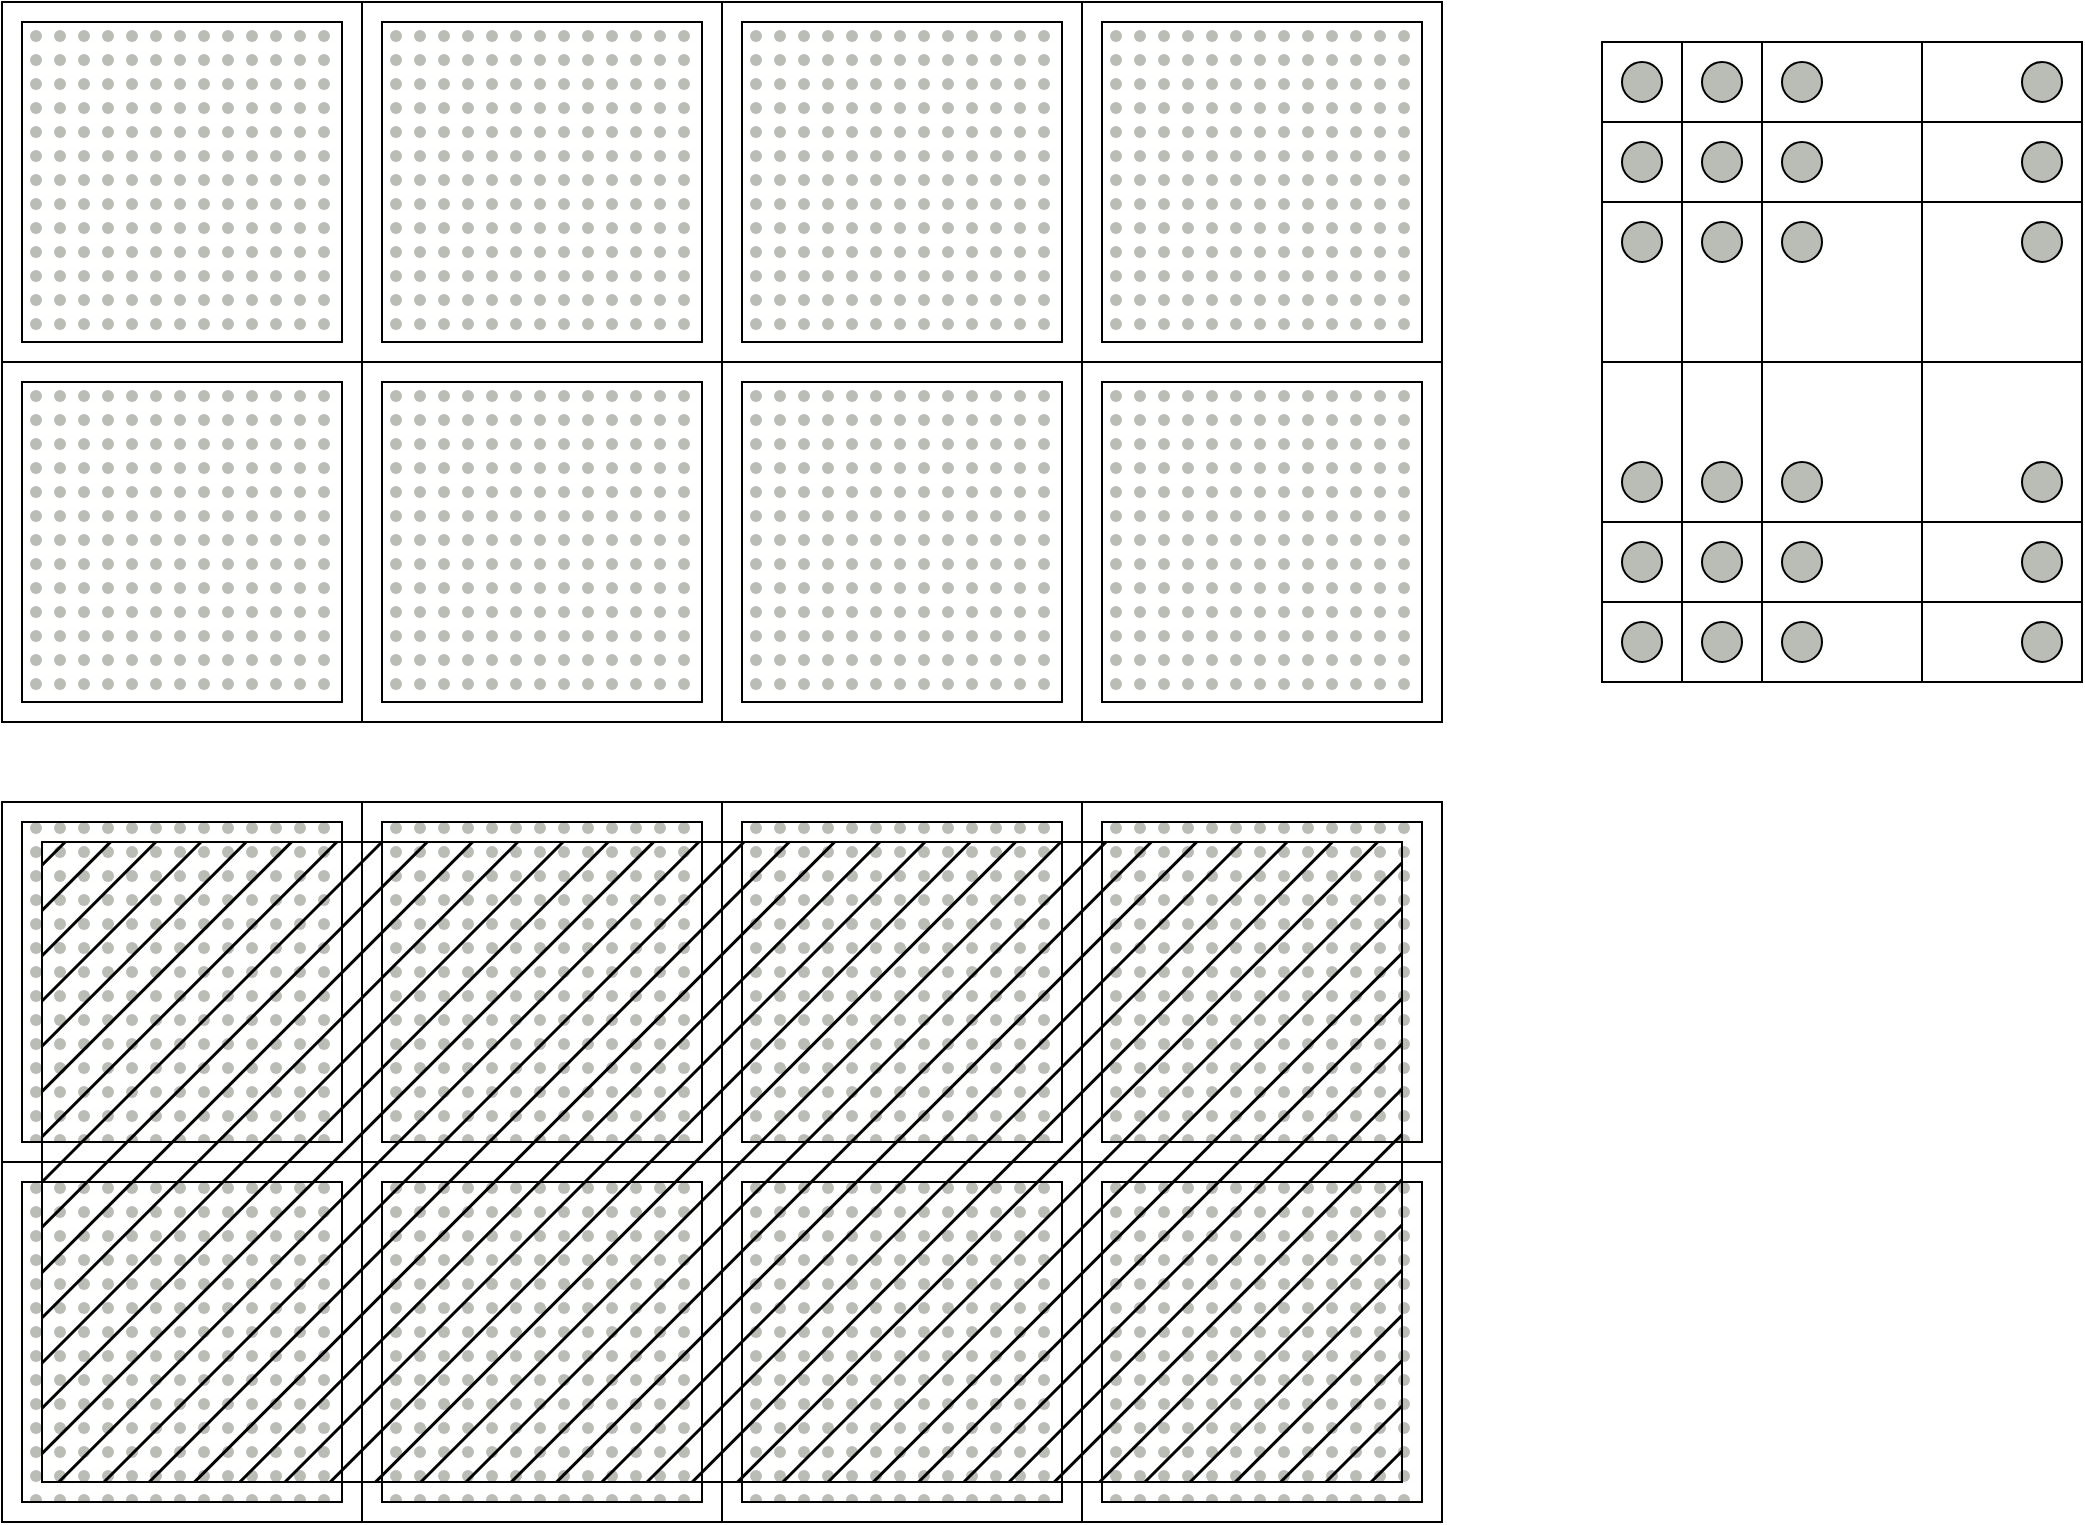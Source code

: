 <mxfile version="24.8.6">
  <diagram name="Page-1" id="0zgcI34DR16TmhRMdPE1">
    <mxGraphModel dx="642" dy="703" grid="1" gridSize="10" guides="1" tooltips="1" connect="1" arrows="1" fold="1" page="1" pageScale="1" pageWidth="1169" pageHeight="827" math="0" shadow="0">
      <root>
        <mxCell id="0" />
        <mxCell id="1" parent="0" />
        <mxCell id="1GYXw-SZhSwycH9JpS6I-1" value="" style="rounded=0;whiteSpace=wrap;html=1;" parent="1" vertex="1">
          <mxGeometry x="40" y="40" width="180" height="180" as="geometry" />
        </mxCell>
        <mxCell id="1GYXw-SZhSwycH9JpS6I-2" value="" style="rounded=0;whiteSpace=wrap;html=1;fillStyle=dots;fillColor=#babdb6;" parent="1" vertex="1">
          <mxGeometry x="50" y="50" width="160" height="160" as="geometry" />
        </mxCell>
        <mxCell id="1GYXw-SZhSwycH9JpS6I-3" value="" style="rounded=0;whiteSpace=wrap;html=1;" parent="1" vertex="1">
          <mxGeometry x="220" y="40" width="180" height="180" as="geometry" />
        </mxCell>
        <mxCell id="1GYXw-SZhSwycH9JpS6I-4" value="" style="rounded=0;whiteSpace=wrap;html=1;fillStyle=dots;fillColor=#babdb6;" parent="1" vertex="1">
          <mxGeometry x="230" y="50" width="160" height="160" as="geometry" />
        </mxCell>
        <mxCell id="1GYXw-SZhSwycH9JpS6I-5" value="" style="rounded=0;whiteSpace=wrap;html=1;" parent="1" vertex="1">
          <mxGeometry x="400" y="40" width="180" height="180" as="geometry" />
        </mxCell>
        <mxCell id="1GYXw-SZhSwycH9JpS6I-6" value="" style="rounded=0;whiteSpace=wrap;html=1;fillStyle=dots;fillColor=#babdb6;" parent="1" vertex="1">
          <mxGeometry x="410" y="50" width="160" height="160" as="geometry" />
        </mxCell>
        <mxCell id="1GYXw-SZhSwycH9JpS6I-7" value="" style="rounded=0;whiteSpace=wrap;html=1;" parent="1" vertex="1">
          <mxGeometry x="580" y="40" width="180" height="180" as="geometry" />
        </mxCell>
        <mxCell id="1GYXw-SZhSwycH9JpS6I-8" value="" style="rounded=0;whiteSpace=wrap;html=1;fillStyle=dots;fillColor=#babdb6;" parent="1" vertex="1">
          <mxGeometry x="590" y="50" width="160" height="160" as="geometry" />
        </mxCell>
        <mxCell id="1GYXw-SZhSwycH9JpS6I-9" value="" style="rounded=0;whiteSpace=wrap;html=1;" parent="1" vertex="1">
          <mxGeometry x="40" y="220" width="180" height="180" as="geometry" />
        </mxCell>
        <mxCell id="1GYXw-SZhSwycH9JpS6I-10" value="" style="rounded=0;whiteSpace=wrap;html=1;fillStyle=dots;fillColor=#babdb6;" parent="1" vertex="1">
          <mxGeometry x="50" y="230" width="160" height="160" as="geometry" />
        </mxCell>
        <mxCell id="1GYXw-SZhSwycH9JpS6I-11" value="" style="rounded=0;whiteSpace=wrap;html=1;" parent="1" vertex="1">
          <mxGeometry x="220" y="220" width="180" height="180" as="geometry" />
        </mxCell>
        <mxCell id="1GYXw-SZhSwycH9JpS6I-12" value="" style="rounded=0;whiteSpace=wrap;html=1;fillStyle=dots;fillColor=#babdb6;" parent="1" vertex="1">
          <mxGeometry x="230" y="230" width="160" height="160" as="geometry" />
        </mxCell>
        <mxCell id="1GYXw-SZhSwycH9JpS6I-13" value="" style="rounded=0;whiteSpace=wrap;html=1;" parent="1" vertex="1">
          <mxGeometry x="400" y="220" width="180" height="180" as="geometry" />
        </mxCell>
        <mxCell id="1GYXw-SZhSwycH9JpS6I-14" value="" style="rounded=0;whiteSpace=wrap;html=1;fillStyle=dots;fillColor=#babdb6;" parent="1" vertex="1">
          <mxGeometry x="410" y="230" width="160" height="160" as="geometry" />
        </mxCell>
        <mxCell id="1GYXw-SZhSwycH9JpS6I-15" value="" style="rounded=0;whiteSpace=wrap;html=1;" parent="1" vertex="1">
          <mxGeometry x="580" y="220" width="180" height="180" as="geometry" />
        </mxCell>
        <mxCell id="1GYXw-SZhSwycH9JpS6I-16" value="" style="rounded=0;whiteSpace=wrap;html=1;fillStyle=dots;fillColor=#babdb6;" parent="1" vertex="1">
          <mxGeometry x="590" y="230" width="160" height="160" as="geometry" />
        </mxCell>
        <mxCell id="1GYXw-SZhSwycH9JpS6I-17" value="" style="rounded=0;whiteSpace=wrap;html=1;" parent="1" vertex="1">
          <mxGeometry x="40" y="440" width="180" height="180" as="geometry" />
        </mxCell>
        <mxCell id="1GYXw-SZhSwycH9JpS6I-18" value="" style="rounded=0;whiteSpace=wrap;html=1;fillStyle=dots;fillColor=#babdb6;" parent="1" vertex="1">
          <mxGeometry x="50" y="450" width="160" height="160" as="geometry" />
        </mxCell>
        <mxCell id="1GYXw-SZhSwycH9JpS6I-19" value="" style="rounded=0;whiteSpace=wrap;html=1;" parent="1" vertex="1">
          <mxGeometry x="220" y="440" width="180" height="180" as="geometry" />
        </mxCell>
        <mxCell id="1GYXw-SZhSwycH9JpS6I-20" value="" style="rounded=0;whiteSpace=wrap;html=1;fillStyle=dots;fillColor=#babdb6;" parent="1" vertex="1">
          <mxGeometry x="230" y="450" width="160" height="160" as="geometry" />
        </mxCell>
        <mxCell id="1GYXw-SZhSwycH9JpS6I-21" value="" style="rounded=0;whiteSpace=wrap;html=1;" parent="1" vertex="1">
          <mxGeometry x="400" y="440" width="180" height="180" as="geometry" />
        </mxCell>
        <mxCell id="1GYXw-SZhSwycH9JpS6I-22" value="" style="rounded=0;whiteSpace=wrap;html=1;fillStyle=dots;fillColor=#babdb6;" parent="1" vertex="1">
          <mxGeometry x="410" y="450" width="160" height="160" as="geometry" />
        </mxCell>
        <mxCell id="1GYXw-SZhSwycH9JpS6I-23" value="" style="rounded=0;whiteSpace=wrap;html=1;" parent="1" vertex="1">
          <mxGeometry x="580" y="440" width="180" height="180" as="geometry" />
        </mxCell>
        <mxCell id="1GYXw-SZhSwycH9JpS6I-24" value="" style="rounded=0;whiteSpace=wrap;html=1;fillStyle=dots;fillColor=#babdb6;" parent="1" vertex="1">
          <mxGeometry x="590" y="450" width="160" height="160" as="geometry" />
        </mxCell>
        <mxCell id="1GYXw-SZhSwycH9JpS6I-25" value="" style="rounded=0;whiteSpace=wrap;html=1;" parent="1" vertex="1">
          <mxGeometry x="40" y="620" width="180" height="180" as="geometry" />
        </mxCell>
        <mxCell id="1GYXw-SZhSwycH9JpS6I-26" value="" style="rounded=0;whiteSpace=wrap;html=1;fillStyle=dots;fillColor=#babdb6;" parent="1" vertex="1">
          <mxGeometry x="50" y="630" width="160" height="160" as="geometry" />
        </mxCell>
        <mxCell id="1GYXw-SZhSwycH9JpS6I-27" value="" style="rounded=0;whiteSpace=wrap;html=1;" parent="1" vertex="1">
          <mxGeometry x="220" y="620" width="180" height="180" as="geometry" />
        </mxCell>
        <mxCell id="1GYXw-SZhSwycH9JpS6I-28" value="" style="rounded=0;whiteSpace=wrap;html=1;fillStyle=dots;fillColor=#babdb6;" parent="1" vertex="1">
          <mxGeometry x="230" y="630" width="160" height="160" as="geometry" />
        </mxCell>
        <mxCell id="1GYXw-SZhSwycH9JpS6I-29" value="" style="rounded=0;whiteSpace=wrap;html=1;" parent="1" vertex="1">
          <mxGeometry x="400" y="620" width="180" height="180" as="geometry" />
        </mxCell>
        <mxCell id="1GYXw-SZhSwycH9JpS6I-30" value="" style="rounded=0;whiteSpace=wrap;html=1;fillStyle=dots;fillColor=#babdb6;" parent="1" vertex="1">
          <mxGeometry x="410" y="630" width="160" height="160" as="geometry" />
        </mxCell>
        <mxCell id="1GYXw-SZhSwycH9JpS6I-31" value="" style="rounded=0;whiteSpace=wrap;html=1;" parent="1" vertex="1">
          <mxGeometry x="580" y="620" width="180" height="180" as="geometry" />
        </mxCell>
        <mxCell id="1GYXw-SZhSwycH9JpS6I-32" value="" style="rounded=0;whiteSpace=wrap;html=1;fillStyle=dots;fillColor=#babdb6;" parent="1" vertex="1">
          <mxGeometry x="590" y="630" width="160" height="160" as="geometry" />
        </mxCell>
        <mxCell id="1GYXw-SZhSwycH9JpS6I-33" value="" style="rounded=0;whiteSpace=wrap;html=1;fillColor=#000000;fillStyle=hatch;" parent="1" vertex="1">
          <mxGeometry x="60" y="460" width="680" height="320" as="geometry" />
        </mxCell>
        <mxCell id="1GYXw-SZhSwycH9JpS6I-34" value="" style="rounded=0;whiteSpace=wrap;html=1;" parent="1" vertex="1">
          <mxGeometry x="920" y="140" width="80" height="80" as="geometry" />
        </mxCell>
        <mxCell id="1GYXw-SZhSwycH9JpS6I-35" value="" style="rounded=0;whiteSpace=wrap;html=1;" parent="1" vertex="1">
          <mxGeometry x="920" y="220" width="80" height="80" as="geometry" />
        </mxCell>
        <mxCell id="1GYXw-SZhSwycH9JpS6I-36" value="" style="rounded=0;whiteSpace=wrap;html=1;" parent="1" vertex="1">
          <mxGeometry x="920" y="100" width="80" height="40" as="geometry" />
        </mxCell>
        <mxCell id="1GYXw-SZhSwycH9JpS6I-37" value="" style="rounded=0;whiteSpace=wrap;html=1;" parent="1" vertex="1">
          <mxGeometry x="920" y="60" width="80" height="40" as="geometry" />
        </mxCell>
        <mxCell id="1GYXw-SZhSwycH9JpS6I-38" value="" style="rounded=0;whiteSpace=wrap;html=1;" parent="1" vertex="1">
          <mxGeometry x="920" y="300" width="80" height="40" as="geometry" />
        </mxCell>
        <mxCell id="1GYXw-SZhSwycH9JpS6I-39" value="" style="rounded=0;whiteSpace=wrap;html=1;" parent="1" vertex="1">
          <mxGeometry x="880" y="220" width="40" height="80" as="geometry" />
        </mxCell>
        <mxCell id="1GYXw-SZhSwycH9JpS6I-40" value="" style="rounded=0;whiteSpace=wrap;html=1;" parent="1" vertex="1">
          <mxGeometry x="880" y="140" width="40" height="80" as="geometry" />
        </mxCell>
        <mxCell id="1GYXw-SZhSwycH9JpS6I-41" value="" style="rounded=0;whiteSpace=wrap;html=1;" parent="1" vertex="1">
          <mxGeometry x="840" y="140" width="40" height="80" as="geometry" />
        </mxCell>
        <mxCell id="1GYXw-SZhSwycH9JpS6I-42" value="" style="rounded=0;whiteSpace=wrap;html=1;" parent="1" vertex="1">
          <mxGeometry x="840" y="220" width="40" height="80" as="geometry" />
        </mxCell>
        <mxCell id="1GYXw-SZhSwycH9JpS6I-43" value="" style="rounded=0;whiteSpace=wrap;html=1;" parent="1" vertex="1">
          <mxGeometry x="1000" y="140" width="80" height="80" as="geometry" />
        </mxCell>
        <mxCell id="1GYXw-SZhSwycH9JpS6I-44" value="" style="rounded=0;whiteSpace=wrap;html=1;" parent="1" vertex="1">
          <mxGeometry x="1000" y="220" width="80" height="80" as="geometry" />
        </mxCell>
        <mxCell id="1GYXw-SZhSwycH9JpS6I-45" value="" style="rounded=0;whiteSpace=wrap;html=1;" parent="1" vertex="1">
          <mxGeometry x="1000" y="100" width="80" height="40" as="geometry" />
        </mxCell>
        <mxCell id="1GYXw-SZhSwycH9JpS6I-46" value="" style="rounded=0;whiteSpace=wrap;html=1;" parent="1" vertex="1">
          <mxGeometry x="1000" y="60" width="80" height="40" as="geometry" />
        </mxCell>
        <mxCell id="1GYXw-SZhSwycH9JpS6I-47" value="" style="rounded=0;whiteSpace=wrap;html=1;" parent="1" vertex="1">
          <mxGeometry x="1000" y="300" width="80" height="40" as="geometry" />
        </mxCell>
        <mxCell id="1GYXw-SZhSwycH9JpS6I-48" value="" style="ellipse;whiteSpace=wrap;html=1;aspect=fixed;fillColor=#babdb6;" parent="1" vertex="1">
          <mxGeometry x="890" y="270" width="20" height="20" as="geometry" />
        </mxCell>
        <mxCell id="1GYXw-SZhSwycH9JpS6I-49" value="" style="rounded=0;whiteSpace=wrap;html=1;" parent="1" vertex="1">
          <mxGeometry x="880" y="100" width="40" height="40" as="geometry" />
        </mxCell>
        <mxCell id="1GYXw-SZhSwycH9JpS6I-50" value="" style="rounded=0;whiteSpace=wrap;html=1;" parent="1" vertex="1">
          <mxGeometry x="880" y="60" width="40" height="40" as="geometry" />
        </mxCell>
        <mxCell id="1GYXw-SZhSwycH9JpS6I-51" value="" style="rounded=0;whiteSpace=wrap;html=1;" parent="1" vertex="1">
          <mxGeometry x="840" y="100" width="40" height="40" as="geometry" />
        </mxCell>
        <mxCell id="1GYXw-SZhSwycH9JpS6I-52" value="" style="rounded=0;whiteSpace=wrap;html=1;" parent="1" vertex="1">
          <mxGeometry x="840" y="60" width="40" height="40" as="geometry" />
        </mxCell>
        <mxCell id="1GYXw-SZhSwycH9JpS6I-53" value="" style="ellipse;whiteSpace=wrap;html=1;aspect=fixed;fillColor=#babdb6;" parent="1" vertex="1">
          <mxGeometry x="890" y="70" width="20" height="20" as="geometry" />
        </mxCell>
        <mxCell id="1GYXw-SZhSwycH9JpS6I-54" value="" style="ellipse;whiteSpace=wrap;html=1;aspect=fixed;fillColor=#babdb6;" parent="1" vertex="1">
          <mxGeometry x="850" y="70" width="20" height="20" as="geometry" />
        </mxCell>
        <mxCell id="1GYXw-SZhSwycH9JpS6I-55" value="" style="ellipse;whiteSpace=wrap;html=1;aspect=fixed;fillColor=#babdb6;" parent="1" vertex="1">
          <mxGeometry x="850" y="110" width="20" height="20" as="geometry" />
        </mxCell>
        <mxCell id="1GYXw-SZhSwycH9JpS6I-56" value="" style="ellipse;whiteSpace=wrap;html=1;aspect=fixed;fillColor=#babdb6;" parent="1" vertex="1">
          <mxGeometry x="890" y="110" width="20" height="20" as="geometry" />
        </mxCell>
        <mxCell id="1GYXw-SZhSwycH9JpS6I-57" value="" style="rounded=0;whiteSpace=wrap;html=1;" parent="1" vertex="1">
          <mxGeometry x="880" y="340" width="40" height="40" as="geometry" />
        </mxCell>
        <mxCell id="1GYXw-SZhSwycH9JpS6I-58" value="" style="rounded=0;whiteSpace=wrap;html=1;" parent="1" vertex="1">
          <mxGeometry x="880" y="300" width="40" height="40" as="geometry" />
        </mxCell>
        <mxCell id="1GYXw-SZhSwycH9JpS6I-59" value="" style="rounded=0;whiteSpace=wrap;html=1;" parent="1" vertex="1">
          <mxGeometry x="840" y="340" width="40" height="40" as="geometry" />
        </mxCell>
        <mxCell id="1GYXw-SZhSwycH9JpS6I-60" value="" style="rounded=0;whiteSpace=wrap;html=1;" parent="1" vertex="1">
          <mxGeometry x="840" y="300" width="40" height="40" as="geometry" />
        </mxCell>
        <mxCell id="1GYXw-SZhSwycH9JpS6I-61" value="" style="ellipse;whiteSpace=wrap;html=1;aspect=fixed;fillColor=#babdb6;" parent="1" vertex="1">
          <mxGeometry x="890" y="310" width="20" height="20" as="geometry" />
        </mxCell>
        <mxCell id="1GYXw-SZhSwycH9JpS6I-62" value="" style="ellipse;whiteSpace=wrap;html=1;aspect=fixed;fillColor=#babdb6;" parent="1" vertex="1">
          <mxGeometry x="850" y="310" width="20" height="20" as="geometry" />
        </mxCell>
        <mxCell id="1GYXw-SZhSwycH9JpS6I-63" value="" style="ellipse;whiteSpace=wrap;html=1;aspect=fixed;fillColor=#babdb6;" parent="1" vertex="1">
          <mxGeometry x="850" y="350" width="20" height="20" as="geometry" />
        </mxCell>
        <mxCell id="1GYXw-SZhSwycH9JpS6I-64" value="" style="ellipse;whiteSpace=wrap;html=1;aspect=fixed;fillColor=#babdb6;" parent="1" vertex="1">
          <mxGeometry x="890" y="350" width="20" height="20" as="geometry" />
        </mxCell>
        <mxCell id="1GYXw-SZhSwycH9JpS6I-65" value="" style="ellipse;whiteSpace=wrap;html=1;aspect=fixed;fillColor=#babdb6;" parent="1" vertex="1">
          <mxGeometry x="850" y="270" width="20" height="20" as="geometry" />
        </mxCell>
        <mxCell id="1GYXw-SZhSwycH9JpS6I-66" value="" style="ellipse;whiteSpace=wrap;html=1;aspect=fixed;fillColor=#babdb6;" parent="1" vertex="1">
          <mxGeometry x="890" y="150" width="20" height="20" as="geometry" />
        </mxCell>
        <mxCell id="1GYXw-SZhSwycH9JpS6I-67" value="" style="ellipse;whiteSpace=wrap;html=1;aspect=fixed;fillColor=#babdb6;" parent="1" vertex="1">
          <mxGeometry x="850" y="150" width="20" height="20" as="geometry" />
        </mxCell>
        <mxCell id="1GYXw-SZhSwycH9JpS6I-70" value="" style="ellipse;whiteSpace=wrap;html=1;aspect=fixed;fillColor=#babdb6;" parent="1" vertex="1">
          <mxGeometry x="930" y="70" width="20" height="20" as="geometry" />
        </mxCell>
        <mxCell id="1GYXw-SZhSwycH9JpS6I-71" value="" style="ellipse;whiteSpace=wrap;html=1;aspect=fixed;fillColor=#babdb6;" parent="1" vertex="1">
          <mxGeometry x="930" y="110" width="20" height="20" as="geometry" />
        </mxCell>
        <mxCell id="1GYXw-SZhSwycH9JpS6I-72" value="" style="ellipse;whiteSpace=wrap;html=1;aspect=fixed;fillColor=#babdb6;" parent="1" vertex="1">
          <mxGeometry x="930" y="270" width="20" height="20" as="geometry" />
        </mxCell>
        <mxCell id="1GYXw-SZhSwycH9JpS6I-73" value="" style="ellipse;whiteSpace=wrap;html=1;aspect=fixed;fillColor=#babdb6;" parent="1" vertex="1">
          <mxGeometry x="930" y="310" width="20" height="20" as="geometry" />
        </mxCell>
        <mxCell id="1GYXw-SZhSwycH9JpS6I-74" value="" style="ellipse;whiteSpace=wrap;html=1;aspect=fixed;fillColor=#babdb6;" parent="1" vertex="1">
          <mxGeometry x="1050" y="70" width="20" height="20" as="geometry" />
        </mxCell>
        <mxCell id="1GYXw-SZhSwycH9JpS6I-75" value="" style="ellipse;whiteSpace=wrap;html=1;aspect=fixed;fillColor=#babdb6;" parent="1" vertex="1">
          <mxGeometry x="1050" y="110" width="20" height="20" as="geometry" />
        </mxCell>
        <mxCell id="1GYXw-SZhSwycH9JpS6I-76" value="" style="ellipse;whiteSpace=wrap;html=1;aspect=fixed;fillColor=#babdb6;" parent="1" vertex="1">
          <mxGeometry x="1050" y="270" width="20" height="20" as="geometry" />
        </mxCell>
        <mxCell id="1GYXw-SZhSwycH9JpS6I-77" value="" style="ellipse;whiteSpace=wrap;html=1;aspect=fixed;fillColor=#babdb6;" parent="1" vertex="1">
          <mxGeometry x="1050" y="310" width="20" height="20" as="geometry" />
        </mxCell>
        <mxCell id="1GYXw-SZhSwycH9JpS6I-78" value="" style="ellipse;whiteSpace=wrap;html=1;aspect=fixed;fillColor=#babdb6;" parent="1" vertex="1">
          <mxGeometry x="930" y="150" width="20" height="20" as="geometry" />
        </mxCell>
        <mxCell id="1GYXw-SZhSwycH9JpS6I-79" value="" style="ellipse;whiteSpace=wrap;html=1;aspect=fixed;fillColor=#babdb6;" parent="1" vertex="1">
          <mxGeometry x="1050" y="150" width="20" height="20" as="geometry" />
        </mxCell>
        <mxCell id="1GYXw-SZhSwycH9JpS6I-81" value="" style="rounded=0;whiteSpace=wrap;html=1;" parent="1" vertex="1">
          <mxGeometry x="920" y="340" width="80" height="40" as="geometry" />
        </mxCell>
        <mxCell id="1GYXw-SZhSwycH9JpS6I-82" value="" style="rounded=0;whiteSpace=wrap;html=1;" parent="1" vertex="1">
          <mxGeometry x="1000" y="340" width="80" height="40" as="geometry" />
        </mxCell>
        <mxCell id="1GYXw-SZhSwycH9JpS6I-83" value="" style="ellipse;whiteSpace=wrap;html=1;aspect=fixed;fillColor=#babdb6;" parent="1" vertex="1">
          <mxGeometry x="930" y="350" width="20" height="20" as="geometry" />
        </mxCell>
        <mxCell id="1GYXw-SZhSwycH9JpS6I-84" value="" style="ellipse;whiteSpace=wrap;html=1;aspect=fixed;fillColor=#babdb6;" parent="1" vertex="1">
          <mxGeometry x="1050" y="350" width="20" height="20" as="geometry" />
        </mxCell>
      </root>
    </mxGraphModel>
  </diagram>
</mxfile>

